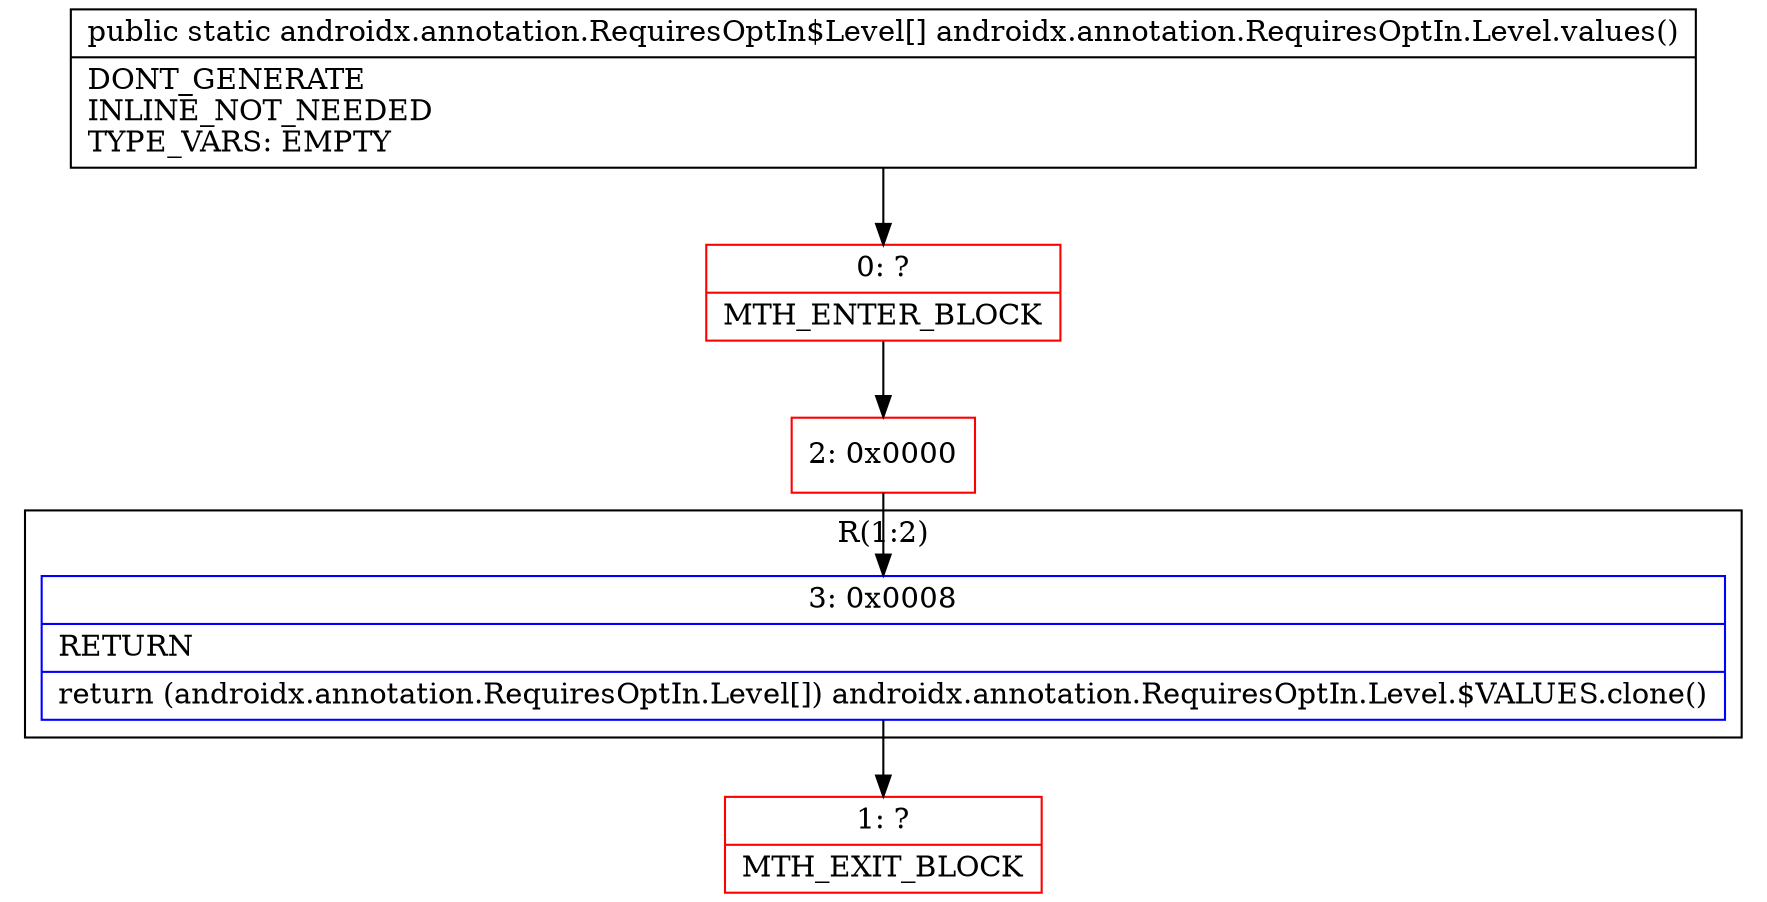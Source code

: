 digraph "CFG forandroidx.annotation.RequiresOptIn.Level.values()[Landroidx\/annotation\/RequiresOptIn$Level;" {
subgraph cluster_Region_1162156517 {
label = "R(1:2)";
node [shape=record,color=blue];
Node_3 [shape=record,label="{3\:\ 0x0008|RETURN\l|return (androidx.annotation.RequiresOptIn.Level[]) androidx.annotation.RequiresOptIn.Level.$VALUES.clone()\l}"];
}
Node_0 [shape=record,color=red,label="{0\:\ ?|MTH_ENTER_BLOCK\l}"];
Node_2 [shape=record,color=red,label="{2\:\ 0x0000}"];
Node_1 [shape=record,color=red,label="{1\:\ ?|MTH_EXIT_BLOCK\l}"];
MethodNode[shape=record,label="{public static androidx.annotation.RequiresOptIn$Level[] androidx.annotation.RequiresOptIn.Level.values()  | DONT_GENERATE\lINLINE_NOT_NEEDED\lTYPE_VARS: EMPTY\l}"];
MethodNode -> Node_0;Node_3 -> Node_1;
Node_0 -> Node_2;
Node_2 -> Node_3;
}

